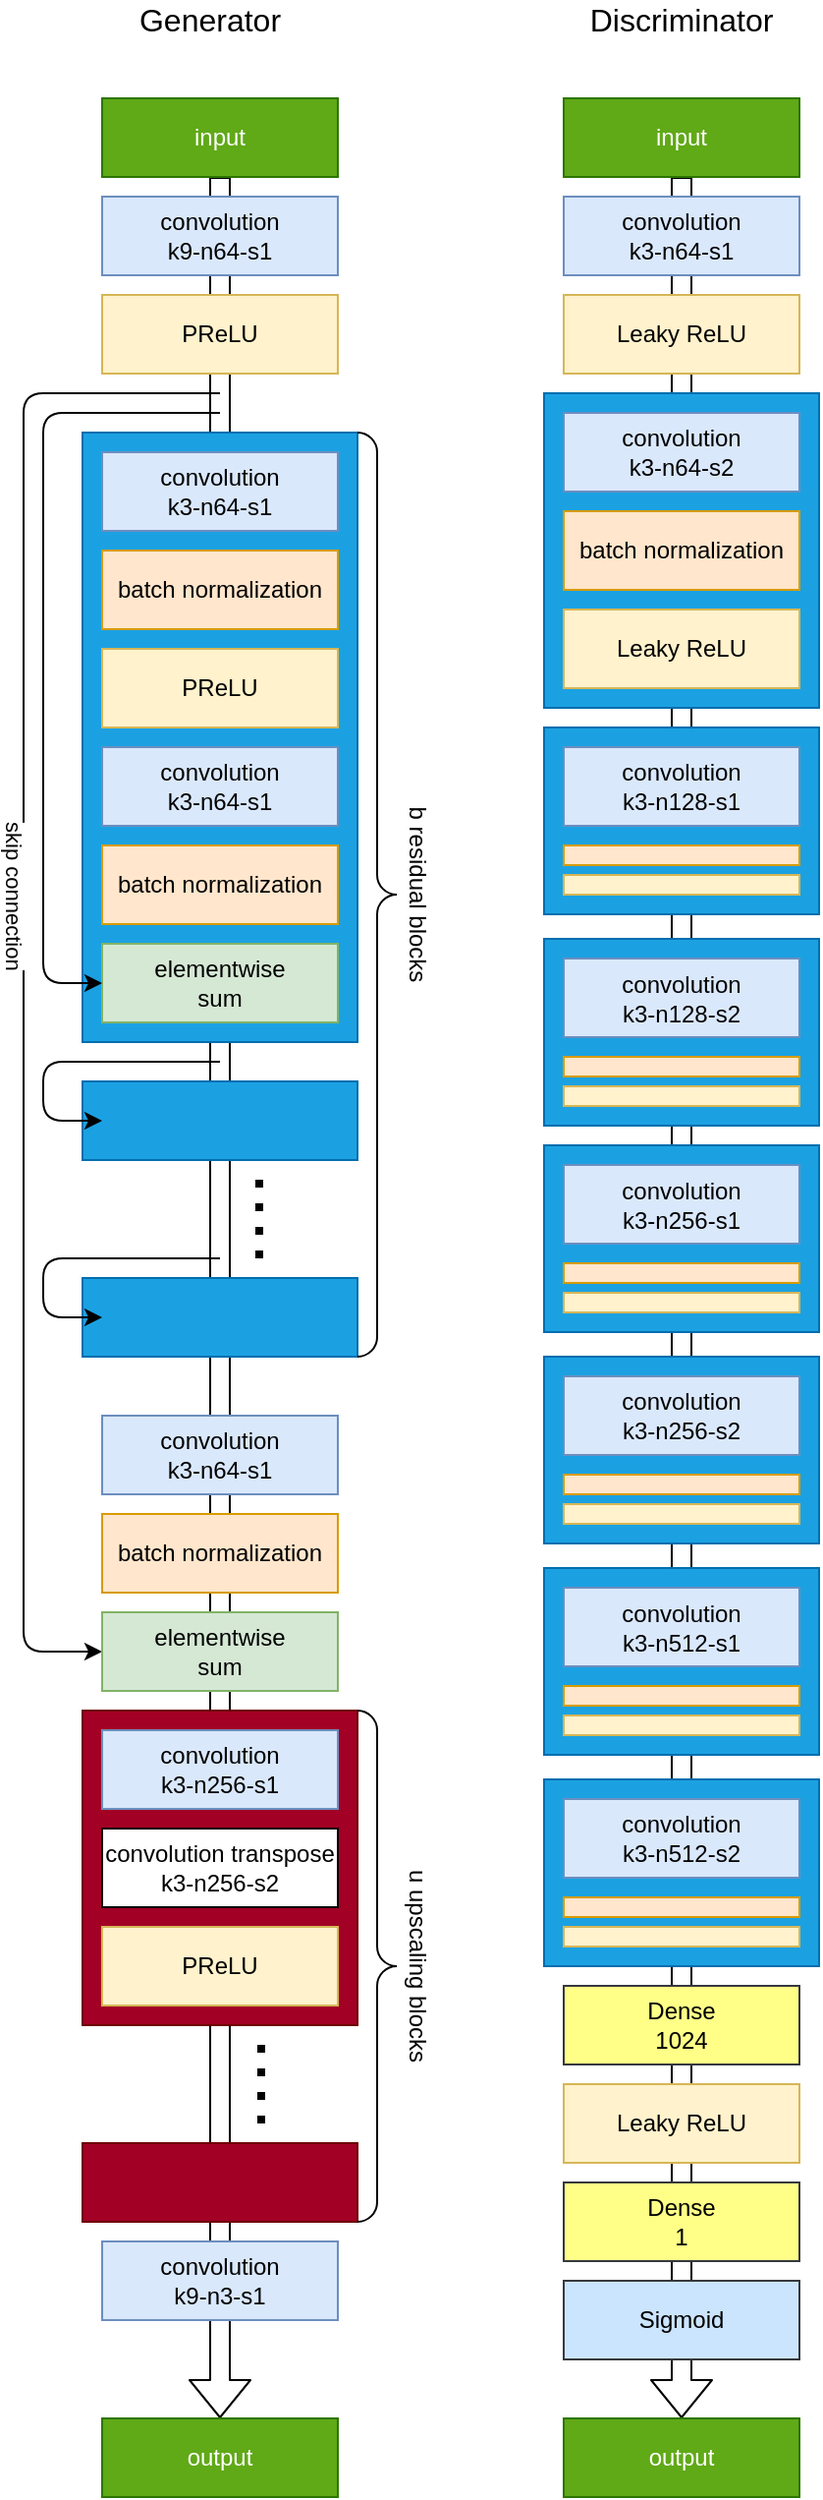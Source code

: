 <mxfile version="14.5.3" type="device"><diagram id="-Iqib51uG9QP72sKFgqx" name="Page-1"><mxGraphModel dx="2370" dy="2700" grid="1" gridSize="10" guides="1" tooltips="1" connect="1" arrows="1" fold="1" page="1" pageScale="1" pageWidth="850" pageHeight="1100" math="0" shadow="0"><root><mxCell id="0"/><mxCell id="1" parent="0"/><mxCell id="8jJx4_aa0Rn3KmVbkyIX-37" value="" style="group" vertex="1" connectable="0" parent="1"><mxGeometry x="310" y="-1030" width="140" height="1220" as="geometry"/></mxCell><mxCell id="yjHB7hO92kDccXHUYQ80-13" value="" style="shape=flexArrow;endArrow=classic;html=1;exitX=0.5;exitY=1;exitDx=0;exitDy=0;" parent="8jJx4_aa0Rn3KmVbkyIX-37" source="yjHB7hO92kDccXHUYQ80-3" edge="1"><mxGeometry x="-535" y="495" width="50" height="50" as="geometry"><mxPoint x="70" y="-10" as="sourcePoint"/><mxPoint x="70" y="1180" as="targetPoint"/></mxGeometry></mxCell><mxCell id="yjHB7hO92kDccXHUYQ80-12" value="" style="rounded=0;whiteSpace=wrap;html=1;fillColor=#1ba1e2;strokeColor=#006EAF;fontColor=#ffffff;rotation=90;" parent="8jJx4_aa0Rn3KmVbkyIX-37" vertex="1"><mxGeometry x="-10" y="160" width="160" height="140" as="geometry"/></mxCell><mxCell id="yjHB7hO92kDccXHUYQ80-3" value="input" style="rounded=0;whiteSpace=wrap;html=1;rotation=0;fillColor=#60a917;strokeColor=#2D7600;fontColor=#ffffff;" parent="8jJx4_aa0Rn3KmVbkyIX-37" vertex="1"><mxGeometry x="10" width="120" height="40" as="geometry"/></mxCell><mxCell id="yjHB7hO92kDccXHUYQ80-4" value="&lt;div&gt;convolution&lt;/div&gt;&lt;div&gt;k3-n64-s1&lt;br&gt;&lt;/div&gt;" style="rounded=0;whiteSpace=wrap;html=1;rotation=0;fillColor=#dae8fc;strokeColor=#6c8ebf;" parent="8jJx4_aa0Rn3KmVbkyIX-37" vertex="1"><mxGeometry x="10" y="50" width="120" height="40" as="geometry"/></mxCell><mxCell id="yjHB7hO92kDccXHUYQ80-5" value="Leaky ReLU" style="rounded=0;whiteSpace=wrap;html=1;rotation=0;fillColor=#fff2cc;strokeColor=#d6b656;" parent="8jJx4_aa0Rn3KmVbkyIX-37" vertex="1"><mxGeometry x="10" y="100" width="120" height="40" as="geometry"/></mxCell><mxCell id="yjHB7hO92kDccXHUYQ80-6" value="&lt;div&gt;convolution&lt;/div&gt;&lt;div&gt;k3-n64-s2&lt;/div&gt;" style="rounded=0;whiteSpace=wrap;html=1;rotation=0;fillColor=#dae8fc;strokeColor=#6c8ebf;" parent="8jJx4_aa0Rn3KmVbkyIX-37" vertex="1"><mxGeometry x="10" y="160" width="120" height="40" as="geometry"/></mxCell><mxCell id="yjHB7hO92kDccXHUYQ80-7" value="batch normalization" style="rounded=0;whiteSpace=wrap;html=1;rotation=0;fillColor=#ffe6cc;strokeColor=#d79b00;" parent="8jJx4_aa0Rn3KmVbkyIX-37" vertex="1"><mxGeometry x="10" y="210" width="120" height="40" as="geometry"/></mxCell><mxCell id="yjHB7hO92kDccXHUYQ80-34" value="output" style="rounded=0;whiteSpace=wrap;html=1;rotation=0;fillColor=#60a917;strokeColor=#2D7600;fontColor=#ffffff;" parent="8jJx4_aa0Rn3KmVbkyIX-37" vertex="1"><mxGeometry x="10" y="1180" width="120" height="40" as="geometry"/></mxCell><mxCell id="yjHB7hO92kDccXHUYQ80-42" value="Leaky ReLU" style="rounded=0;whiteSpace=wrap;html=1;rotation=0;fillColor=#fff2cc;strokeColor=#d6b656;" parent="8jJx4_aa0Rn3KmVbkyIX-37" vertex="1"><mxGeometry x="10" y="260" width="120" height="40" as="geometry"/></mxCell><mxCell id="yjHB7hO92kDccXHUYQ80-43" value="" style="rounded=0;whiteSpace=wrap;html=1;fillColor=#1ba1e2;strokeColor=#006EAF;fontColor=#ffffff;rotation=90;" parent="8jJx4_aa0Rn3KmVbkyIX-37" vertex="1"><mxGeometry x="22.5" y="297.5" width="95" height="140" as="geometry"/></mxCell><mxCell id="yjHB7hO92kDccXHUYQ80-44" value="&lt;div&gt;convolution&lt;/div&gt;&lt;div&gt;k3-n128-s1&lt;/div&gt;" style="rounded=0;whiteSpace=wrap;html=1;rotation=0;fillColor=#dae8fc;strokeColor=#6c8ebf;" parent="8jJx4_aa0Rn3KmVbkyIX-37" vertex="1"><mxGeometry x="10" y="330" width="120" height="40" as="geometry"/></mxCell><mxCell id="yjHB7hO92kDccXHUYQ80-45" value="" style="rounded=0;whiteSpace=wrap;html=1;rotation=0;fillColor=#ffe6cc;strokeColor=#d79b00;" parent="8jJx4_aa0Rn3KmVbkyIX-37" vertex="1"><mxGeometry x="10" y="380" width="120" height="10" as="geometry"/></mxCell><mxCell id="yjHB7hO92kDccXHUYQ80-46" value="" style="rounded=0;whiteSpace=wrap;html=1;rotation=0;fillColor=#fff2cc;strokeColor=#d6b656;" parent="8jJx4_aa0Rn3KmVbkyIX-37" vertex="1"><mxGeometry x="10" y="395" width="120" height="10" as="geometry"/></mxCell><mxCell id="yjHB7hO92kDccXHUYQ80-47" value="" style="rounded=0;whiteSpace=wrap;html=1;fillColor=#1ba1e2;strokeColor=#006EAF;fontColor=#ffffff;rotation=90;" parent="8jJx4_aa0Rn3KmVbkyIX-37" vertex="1"><mxGeometry x="22.5" y="405" width="95" height="140" as="geometry"/></mxCell><mxCell id="yjHB7hO92kDccXHUYQ80-48" value="&lt;div&gt;convolution&lt;/div&gt;&lt;div&gt;k3-n128-s2&lt;/div&gt;" style="rounded=0;whiteSpace=wrap;html=1;rotation=0;fillColor=#dae8fc;strokeColor=#6c8ebf;" parent="8jJx4_aa0Rn3KmVbkyIX-37" vertex="1"><mxGeometry x="10" y="437.5" width="120" height="40" as="geometry"/></mxCell><mxCell id="yjHB7hO92kDccXHUYQ80-49" value="" style="rounded=0;whiteSpace=wrap;html=1;rotation=0;fillColor=#ffe6cc;strokeColor=#d79b00;" parent="8jJx4_aa0Rn3KmVbkyIX-37" vertex="1"><mxGeometry x="10" y="487.5" width="120" height="10" as="geometry"/></mxCell><mxCell id="yjHB7hO92kDccXHUYQ80-50" value="" style="rounded=0;whiteSpace=wrap;html=1;rotation=0;fillColor=#fff2cc;strokeColor=#d6b656;" parent="8jJx4_aa0Rn3KmVbkyIX-37" vertex="1"><mxGeometry x="10" y="502.5" width="120" height="10" as="geometry"/></mxCell><mxCell id="yjHB7hO92kDccXHUYQ80-51" value="" style="rounded=0;whiteSpace=wrap;html=1;fillColor=#1ba1e2;strokeColor=#006EAF;fontColor=#ffffff;rotation=90;" parent="8jJx4_aa0Rn3KmVbkyIX-37" vertex="1"><mxGeometry x="22.5" y="510" width="95" height="140" as="geometry"/></mxCell><mxCell id="yjHB7hO92kDccXHUYQ80-52" value="&lt;div&gt;convolution&lt;/div&gt;&lt;div&gt;k3-n256-s1&lt;/div&gt;" style="rounded=0;whiteSpace=wrap;html=1;rotation=0;fillColor=#dae8fc;strokeColor=#6c8ebf;" parent="8jJx4_aa0Rn3KmVbkyIX-37" vertex="1"><mxGeometry x="10" y="542.5" width="120" height="40" as="geometry"/></mxCell><mxCell id="yjHB7hO92kDccXHUYQ80-53" value="" style="rounded=0;whiteSpace=wrap;html=1;rotation=0;fillColor=#ffe6cc;strokeColor=#d79b00;" parent="8jJx4_aa0Rn3KmVbkyIX-37" vertex="1"><mxGeometry x="10" y="592.5" width="120" height="10" as="geometry"/></mxCell><mxCell id="yjHB7hO92kDccXHUYQ80-54" value="" style="rounded=0;whiteSpace=wrap;html=1;rotation=0;fillColor=#fff2cc;strokeColor=#d6b656;" parent="8jJx4_aa0Rn3KmVbkyIX-37" vertex="1"><mxGeometry x="10" y="607.5" width="120" height="10" as="geometry"/></mxCell><mxCell id="yjHB7hO92kDccXHUYQ80-55" value="" style="rounded=0;whiteSpace=wrap;html=1;fillColor=#1ba1e2;strokeColor=#006EAF;fontColor=#ffffff;rotation=90;" parent="8jJx4_aa0Rn3KmVbkyIX-37" vertex="1"><mxGeometry x="22.5" y="617.5" width="95" height="140" as="geometry"/></mxCell><mxCell id="yjHB7hO92kDccXHUYQ80-56" value="&lt;div&gt;convolution&lt;/div&gt;&lt;div&gt;k3-n256-s2&lt;/div&gt;" style="rounded=0;whiteSpace=wrap;html=1;rotation=0;fillColor=#dae8fc;strokeColor=#6c8ebf;" parent="8jJx4_aa0Rn3KmVbkyIX-37" vertex="1"><mxGeometry x="10" y="650" width="120" height="40" as="geometry"/></mxCell><mxCell id="yjHB7hO92kDccXHUYQ80-57" value="" style="rounded=0;whiteSpace=wrap;html=1;rotation=0;fillColor=#ffe6cc;strokeColor=#d79b00;" parent="8jJx4_aa0Rn3KmVbkyIX-37" vertex="1"><mxGeometry x="10" y="700" width="120" height="10" as="geometry"/></mxCell><mxCell id="yjHB7hO92kDccXHUYQ80-58" value="" style="rounded=0;whiteSpace=wrap;html=1;rotation=0;fillColor=#fff2cc;strokeColor=#d6b656;" parent="8jJx4_aa0Rn3KmVbkyIX-37" vertex="1"><mxGeometry x="10" y="715" width="120" height="10" as="geometry"/></mxCell><mxCell id="yjHB7hO92kDccXHUYQ80-59" value="" style="rounded=0;whiteSpace=wrap;html=1;fillColor=#1ba1e2;strokeColor=#006EAF;fontColor=#ffffff;rotation=90;" parent="8jJx4_aa0Rn3KmVbkyIX-37" vertex="1"><mxGeometry x="22.5" y="725" width="95" height="140" as="geometry"/></mxCell><mxCell id="yjHB7hO92kDccXHUYQ80-60" value="&lt;div&gt;convolution&lt;/div&gt;&lt;div&gt;k3-n512-s1&lt;/div&gt;" style="rounded=0;whiteSpace=wrap;html=1;rotation=0;fillColor=#dae8fc;strokeColor=#6c8ebf;" parent="8jJx4_aa0Rn3KmVbkyIX-37" vertex="1"><mxGeometry x="10" y="757.5" width="120" height="40" as="geometry"/></mxCell><mxCell id="yjHB7hO92kDccXHUYQ80-61" value="" style="rounded=0;whiteSpace=wrap;html=1;rotation=0;fillColor=#ffe6cc;strokeColor=#d79b00;" parent="8jJx4_aa0Rn3KmVbkyIX-37" vertex="1"><mxGeometry x="10" y="807.5" width="120" height="10" as="geometry"/></mxCell><mxCell id="yjHB7hO92kDccXHUYQ80-62" value="" style="rounded=0;whiteSpace=wrap;html=1;rotation=0;fillColor=#fff2cc;strokeColor=#d6b656;" parent="8jJx4_aa0Rn3KmVbkyIX-37" vertex="1"><mxGeometry x="10" y="822.5" width="120" height="10" as="geometry"/></mxCell><mxCell id="yjHB7hO92kDccXHUYQ80-63" value="" style="rounded=0;whiteSpace=wrap;html=1;fillColor=#1ba1e2;strokeColor=#006EAF;fontColor=#ffffff;rotation=90;" parent="8jJx4_aa0Rn3KmVbkyIX-37" vertex="1"><mxGeometry x="22.5" y="832.5" width="95" height="140" as="geometry"/></mxCell><mxCell id="yjHB7hO92kDccXHUYQ80-64" value="&lt;div&gt;convolution&lt;/div&gt;&lt;div&gt;k3-n512-s2&lt;/div&gt;" style="rounded=0;whiteSpace=wrap;html=1;rotation=0;fillColor=#dae8fc;strokeColor=#6c8ebf;" parent="8jJx4_aa0Rn3KmVbkyIX-37" vertex="1"><mxGeometry x="10" y="865" width="120" height="40" as="geometry"/></mxCell><mxCell id="yjHB7hO92kDccXHUYQ80-65" value="" style="rounded=0;whiteSpace=wrap;html=1;rotation=0;fillColor=#ffe6cc;strokeColor=#d79b00;" parent="8jJx4_aa0Rn3KmVbkyIX-37" vertex="1"><mxGeometry x="10" y="915" width="120" height="10" as="geometry"/></mxCell><mxCell id="yjHB7hO92kDccXHUYQ80-66" value="" style="rounded=0;whiteSpace=wrap;html=1;rotation=0;fillColor=#fff2cc;strokeColor=#d6b656;" parent="8jJx4_aa0Rn3KmVbkyIX-37" vertex="1"><mxGeometry x="10" y="930" width="120" height="10" as="geometry"/></mxCell><mxCell id="yjHB7hO92kDccXHUYQ80-67" value="&lt;div&gt;Dense&lt;/div&gt;&lt;div&gt;1024&lt;br&gt;&lt;/div&gt;" style="rounded=0;whiteSpace=wrap;html=1;rotation=0;fillColor=#ffff88;strokeColor=#36393d;" parent="8jJx4_aa0Rn3KmVbkyIX-37" vertex="1"><mxGeometry x="10" y="960" width="120" height="40" as="geometry"/></mxCell><mxCell id="yjHB7hO92kDccXHUYQ80-69" value="Leaky ReLU" style="rounded=0;whiteSpace=wrap;html=1;rotation=0;fillColor=#fff2cc;strokeColor=#d6b656;" parent="8jJx4_aa0Rn3KmVbkyIX-37" vertex="1"><mxGeometry x="10" y="1010" width="120" height="40" as="geometry"/></mxCell><mxCell id="yjHB7hO92kDccXHUYQ80-70" value="&lt;div&gt;Dense&lt;/div&gt;&lt;div&gt;1&lt;br&gt;&lt;/div&gt;" style="rounded=0;whiteSpace=wrap;html=1;rotation=0;fillColor=#ffff88;strokeColor=#36393d;" parent="8jJx4_aa0Rn3KmVbkyIX-37" vertex="1"><mxGeometry x="10" y="1060" width="120" height="40" as="geometry"/></mxCell><mxCell id="yjHB7hO92kDccXHUYQ80-71" value="Sigmoid" style="rounded=0;whiteSpace=wrap;html=1;rotation=0;fillColor=#cce5ff;strokeColor=#36393d;" parent="8jJx4_aa0Rn3KmVbkyIX-37" vertex="1"><mxGeometry x="10" y="1110" width="120" height="40" as="geometry"/></mxCell><mxCell id="8jJx4_aa0Rn3KmVbkyIX-39" value="" style="group;rotation=90;" vertex="1" connectable="0" parent="1"><mxGeometry x="-460" y="-535" width="1220" height="210" as="geometry"/></mxCell><mxCell id="8jJx4_aa0Rn3KmVbkyIX-40" value="" style="shape=flexArrow;endArrow=classic;html=1;exitX=0.5;exitY=1;exitDx=0;exitDy=0;" edge="1" parent="8jJx4_aa0Rn3KmVbkyIX-39" source="8jJx4_aa0Rn3KmVbkyIX-43"><mxGeometry width="50" height="50" relative="1" as="geometry"><mxPoint x="605" y="-505" as="sourcePoint"/><mxPoint x="605" y="685" as="targetPoint"/></mxGeometry></mxCell><mxCell id="8jJx4_aa0Rn3KmVbkyIX-41" value="" style="rounded=0;whiteSpace=wrap;html=1;fillColor=#a20025;strokeColor=#6F0000;fontColor=#ffffff;rotation=90;" vertex="1" parent="8jJx4_aa0Rn3KmVbkyIX-39"><mxGeometry x="525" y="335" width="160" height="140" as="geometry"/></mxCell><mxCell id="8jJx4_aa0Rn3KmVbkyIX-42" value="" style="rounded=0;whiteSpace=wrap;html=1;fillColor=#1ba1e2;strokeColor=#006EAF;fontColor=#ffffff;rotation=90;" vertex="1" parent="8jJx4_aa0Rn3KmVbkyIX-39"><mxGeometry x="450" y="-240" width="310" height="140" as="geometry"/></mxCell><mxCell id="8jJx4_aa0Rn3KmVbkyIX-43" value="input" style="rounded=0;whiteSpace=wrap;html=1;rotation=0;fillColor=#60a917;strokeColor=#2D7600;fontColor=#ffffff;" vertex="1" parent="8jJx4_aa0Rn3KmVbkyIX-39"><mxGeometry x="545" y="-495" width="120" height="40" as="geometry"/></mxCell><mxCell id="8jJx4_aa0Rn3KmVbkyIX-44" value="&lt;div&gt;convolution&lt;/div&gt;&lt;div&gt;k9-n64-s1&lt;br&gt;&lt;/div&gt;" style="rounded=0;whiteSpace=wrap;html=1;rotation=0;fillColor=#dae8fc;strokeColor=#6c8ebf;" vertex="1" parent="8jJx4_aa0Rn3KmVbkyIX-39"><mxGeometry x="545" y="-445" width="120" height="40" as="geometry"/></mxCell><mxCell id="8jJx4_aa0Rn3KmVbkyIX-45" value="PReLU" style="rounded=0;whiteSpace=wrap;html=1;rotation=0;fillColor=#fff2cc;strokeColor=#d6b656;" vertex="1" parent="8jJx4_aa0Rn3KmVbkyIX-39"><mxGeometry x="545" y="-395" width="120" height="40" as="geometry"/></mxCell><mxCell id="8jJx4_aa0Rn3KmVbkyIX-46" value="&lt;div&gt;convolution&lt;/div&gt;&lt;div&gt;k3-n64-s1&lt;br&gt;&lt;/div&gt;" style="rounded=0;whiteSpace=wrap;html=1;rotation=0;fillColor=#dae8fc;strokeColor=#6c8ebf;" vertex="1" parent="8jJx4_aa0Rn3KmVbkyIX-39"><mxGeometry x="545" y="-315" width="120" height="40" as="geometry"/></mxCell><mxCell id="8jJx4_aa0Rn3KmVbkyIX-47" value="batch normalization" style="rounded=0;whiteSpace=wrap;html=1;rotation=0;fillColor=#ffe6cc;strokeColor=#d79b00;" vertex="1" parent="8jJx4_aa0Rn3KmVbkyIX-39"><mxGeometry x="545" y="-265" width="120" height="40" as="geometry"/></mxCell><mxCell id="8jJx4_aa0Rn3KmVbkyIX-48" value="PReLU" style="rounded=0;whiteSpace=wrap;html=1;rotation=0;fillColor=#fff2cc;strokeColor=#d6b656;" vertex="1" parent="8jJx4_aa0Rn3KmVbkyIX-39"><mxGeometry x="545" y="-215" width="120" height="40" as="geometry"/></mxCell><mxCell id="8jJx4_aa0Rn3KmVbkyIX-49" value="&lt;div&gt;convolution&lt;/div&gt;&lt;div&gt;k3-n64-s1&lt;br&gt;&lt;/div&gt;" style="rounded=0;whiteSpace=wrap;html=1;rotation=0;fillColor=#dae8fc;strokeColor=#6c8ebf;" vertex="1" parent="8jJx4_aa0Rn3KmVbkyIX-39"><mxGeometry x="545" y="-165" width="120" height="40" as="geometry"/></mxCell><mxCell id="8jJx4_aa0Rn3KmVbkyIX-50" value="batch normalization" style="rounded=0;whiteSpace=wrap;html=1;rotation=0;fillColor=#ffe6cc;strokeColor=#d79b00;" vertex="1" parent="8jJx4_aa0Rn3KmVbkyIX-39"><mxGeometry x="545" y="-115" width="120" height="40" as="geometry"/></mxCell><mxCell id="8jJx4_aa0Rn3KmVbkyIX-51" value="&lt;div&gt;elementwise&lt;/div&gt;&lt;div&gt;sum&lt;br&gt;&lt;/div&gt;" style="rounded=0;whiteSpace=wrap;html=1;rotation=0;fillColor=#d5e8d4;strokeColor=#82b366;" vertex="1" parent="8jJx4_aa0Rn3KmVbkyIX-39"><mxGeometry x="545" y="-65" width="120" height="40" as="geometry"/></mxCell><mxCell id="8jJx4_aa0Rn3KmVbkyIX-52" value="" style="endArrow=classic;html=1;entryX=0;entryY=0.5;entryDx=0;entryDy=0;" edge="1" parent="8jJx4_aa0Rn3KmVbkyIX-39" target="8jJx4_aa0Rn3KmVbkyIX-51"><mxGeometry width="50" height="50" relative="1" as="geometry"><mxPoint x="605" y="-335" as="sourcePoint"/><mxPoint x="485" y="-325" as="targetPoint"/><Array as="points"><mxPoint x="515" y="-335"/><mxPoint x="515" y="-45"/></Array></mxGeometry></mxCell><mxCell id="8jJx4_aa0Rn3KmVbkyIX-53" value="" style="rounded=0;whiteSpace=wrap;html=1;fillColor=#1ba1e2;strokeColor=#006EAF;fontColor=#ffffff;rotation=90;" vertex="1" parent="8jJx4_aa0Rn3KmVbkyIX-39"><mxGeometry x="585" y="-45" width="40" height="140" as="geometry"/></mxCell><mxCell id="8jJx4_aa0Rn3KmVbkyIX-54" value="" style="endArrow=classic;html=1;entryX=0;entryY=0.5;entryDx=0;entryDy=0;" edge="1" parent="8jJx4_aa0Rn3KmVbkyIX-39"><mxGeometry width="50" height="50" relative="1" as="geometry"><mxPoint x="605" y="-5" as="sourcePoint"/><mxPoint x="545" y="25" as="targetPoint"/><Array as="points"><mxPoint x="515" y="-5"/><mxPoint x="515" y="25"/></Array></mxGeometry></mxCell><mxCell id="8jJx4_aa0Rn3KmVbkyIX-55" value="" style="rounded=0;whiteSpace=wrap;html=1;fillColor=#1ba1e2;strokeColor=#006EAF;fontColor=#ffffff;rotation=90;" vertex="1" parent="8jJx4_aa0Rn3KmVbkyIX-39"><mxGeometry x="585" y="55" width="40" height="140" as="geometry"/></mxCell><mxCell id="8jJx4_aa0Rn3KmVbkyIX-56" value="" style="endArrow=classic;html=1;entryX=0;entryY=0.5;entryDx=0;entryDy=0;" edge="1" parent="8jJx4_aa0Rn3KmVbkyIX-39"><mxGeometry width="50" height="50" relative="1" as="geometry"><mxPoint x="605" y="95" as="sourcePoint"/><mxPoint x="545" y="125" as="targetPoint"/><Array as="points"><mxPoint x="515" y="95"/><mxPoint x="515" y="125"/></Array></mxGeometry></mxCell><mxCell id="8jJx4_aa0Rn3KmVbkyIX-57" value="" style="endArrow=none;dashed=1;html=1;strokeWidth=4;dashPattern=1 2;" edge="1" parent="8jJx4_aa0Rn3KmVbkyIX-39"><mxGeometry width="50" height="50" relative="1" as="geometry"><mxPoint x="625" y="55" as="sourcePoint"/><mxPoint x="625" y="95" as="targetPoint"/></mxGeometry></mxCell><mxCell id="8jJx4_aa0Rn3KmVbkyIX-58" value="" style="endArrow=classic;html=1;entryX=0;entryY=0.5;entryDx=0;entryDy=0;" edge="1" parent="8jJx4_aa0Rn3KmVbkyIX-39" target="8jJx4_aa0Rn3KmVbkyIX-62"><mxGeometry width="50" height="50" relative="1" as="geometry"><mxPoint x="605" y="-345" as="sourcePoint"/><mxPoint x="605" y="158" as="targetPoint"/><Array as="points"><mxPoint x="505" y="-345"/><mxPoint x="505" y="295"/></Array></mxGeometry></mxCell><mxCell id="8jJx4_aa0Rn3KmVbkyIX-59" value="skip connection" style="edgeLabel;html=1;align=center;verticalAlign=middle;resizable=0;points=[];rotation=90;" vertex="1" connectable="0" parent="8jJx4_aa0Rn3KmVbkyIX-58"><mxGeometry x="-0.132" y="-1" relative="1" as="geometry"><mxPoint x="-4" y="16.43" as="offset"/></mxGeometry></mxCell><mxCell id="8jJx4_aa0Rn3KmVbkyIX-60" value="&lt;div&gt;convolution&lt;/div&gt;&lt;div&gt;k3-n64-s1&lt;br&gt;&lt;/div&gt;" style="rounded=0;whiteSpace=wrap;html=1;rotation=0;fillColor=#dae8fc;strokeColor=#6c8ebf;" vertex="1" parent="8jJx4_aa0Rn3KmVbkyIX-39"><mxGeometry x="545" y="175" width="120" height="40" as="geometry"/></mxCell><mxCell id="8jJx4_aa0Rn3KmVbkyIX-61" value="batch normalization" style="rounded=0;whiteSpace=wrap;html=1;rotation=0;fillColor=#ffe6cc;strokeColor=#d79b00;" vertex="1" parent="8jJx4_aa0Rn3KmVbkyIX-39"><mxGeometry x="545" y="225" width="120" height="40" as="geometry"/></mxCell><mxCell id="8jJx4_aa0Rn3KmVbkyIX-62" value="&lt;div&gt;elementwise&lt;/div&gt;&lt;div&gt;sum&lt;br&gt;&lt;/div&gt;" style="rounded=0;whiteSpace=wrap;html=1;rotation=0;fillColor=#d5e8d4;strokeColor=#82b366;" vertex="1" parent="8jJx4_aa0Rn3KmVbkyIX-39"><mxGeometry x="545" y="275" width="120" height="40" as="geometry"/></mxCell><mxCell id="8jJx4_aa0Rn3KmVbkyIX-63" value="&lt;div&gt;convolution&lt;/div&gt;&lt;div&gt;k3-n256-s1&lt;br&gt;&lt;/div&gt;" style="rounded=0;whiteSpace=wrap;html=1;rotation=0;fillColor=#dae8fc;strokeColor=#6c8ebf;" vertex="1" parent="8jJx4_aa0Rn3KmVbkyIX-39"><mxGeometry x="545" y="335" width="120" height="40" as="geometry"/></mxCell><mxCell id="8jJx4_aa0Rn3KmVbkyIX-64" value="&lt;div&gt;convolution transpose&lt;br&gt;&lt;/div&gt;&lt;div&gt;k3-n256-s2&lt;br&gt;&lt;/div&gt;" style="rounded=0;whiteSpace=wrap;html=1;rotation=0;" vertex="1" parent="8jJx4_aa0Rn3KmVbkyIX-39"><mxGeometry x="545" y="385" width="120" height="40" as="geometry"/></mxCell><mxCell id="8jJx4_aa0Rn3KmVbkyIX-65" value="PReLU" style="rounded=0;whiteSpace=wrap;html=1;rotation=0;fillColor=#fff2cc;strokeColor=#d6b656;" vertex="1" parent="8jJx4_aa0Rn3KmVbkyIX-39"><mxGeometry x="545" y="435" width="120" height="40" as="geometry"/></mxCell><mxCell id="8jJx4_aa0Rn3KmVbkyIX-66" value="" style="rounded=0;whiteSpace=wrap;html=1;fillColor=#a20025;strokeColor=#6F0000;fontColor=#ffffff;rotation=90;" vertex="1" parent="8jJx4_aa0Rn3KmVbkyIX-39"><mxGeometry x="585" y="495" width="40" height="140" as="geometry"/></mxCell><mxCell id="8jJx4_aa0Rn3KmVbkyIX-67" value="" style="endArrow=none;dashed=1;html=1;strokeWidth=4;dashPattern=1 2;" edge="1" parent="8jJx4_aa0Rn3KmVbkyIX-39"><mxGeometry width="50" height="50" relative="1" as="geometry"><mxPoint x="626" y="495" as="sourcePoint"/><mxPoint x="626" y="535" as="targetPoint"/></mxGeometry></mxCell><mxCell id="8jJx4_aa0Rn3KmVbkyIX-68" value="&lt;div&gt;convolution&lt;/div&gt;&lt;div&gt;k9-n3-s1&lt;br&gt;&lt;/div&gt;" style="rounded=0;whiteSpace=wrap;html=1;rotation=0;fillColor=#dae8fc;strokeColor=#6c8ebf;" vertex="1" parent="8jJx4_aa0Rn3KmVbkyIX-39"><mxGeometry x="545" y="595" width="120" height="40" as="geometry"/></mxCell><mxCell id="8jJx4_aa0Rn3KmVbkyIX-69" value="output" style="rounded=0;whiteSpace=wrap;html=1;rotation=0;fillColor=#60a917;strokeColor=#2D7600;fontColor=#ffffff;" vertex="1" parent="8jJx4_aa0Rn3KmVbkyIX-39"><mxGeometry x="545" y="685" width="120" height="40" as="geometry"/></mxCell><mxCell id="8jJx4_aa0Rn3KmVbkyIX-70" value="" style="verticalLabelPosition=bottom;shadow=0;dashed=0;align=center;html=1;verticalAlign=top;strokeWidth=1;shape=mxgraph.mockup.markup.curlyBrace;rotation=90;" vertex="1" parent="8jJx4_aa0Rn3KmVbkyIX-39"><mxGeometry x="450" y="-100" width="470" height="20" as="geometry"/></mxCell><mxCell id="8jJx4_aa0Rn3KmVbkyIX-71" value="" style="verticalLabelPosition=bottom;shadow=0;dashed=0;align=center;html=1;verticalAlign=top;strokeWidth=1;shape=mxgraph.mockup.markup.curlyBrace;rotation=90;" vertex="1" parent="8jJx4_aa0Rn3KmVbkyIX-39"><mxGeometry x="555" y="445" width="260" height="20" as="geometry"/></mxCell><mxCell id="8jJx4_aa0Rn3KmVbkyIX-72" value="b residual blocks" style="text;html=1;strokeColor=none;fillColor=none;align=center;verticalAlign=middle;whiteSpace=wrap;rounded=0;rotation=90;" vertex="1" parent="8jJx4_aa0Rn3KmVbkyIX-39"><mxGeometry x="643" y="-100" width="125" height="20" as="geometry"/></mxCell><mxCell id="8jJx4_aa0Rn3KmVbkyIX-73" value="u upscaling blocks" style="text;html=1;strokeColor=none;fillColor=none;align=center;verticalAlign=middle;whiteSpace=wrap;rounded=0;rotation=90;" vertex="1" parent="8jJx4_aa0Rn3KmVbkyIX-39"><mxGeometry x="643" y="445" width="125" height="20" as="geometry"/></mxCell><mxCell id="8jJx4_aa0Rn3KmVbkyIX-74" value="&lt;div style=&quot;font-size: 16px;&quot;&gt;Generator&lt;/div&gt;" style="text;html=1;strokeColor=none;fillColor=none;align=center;verticalAlign=middle;whiteSpace=wrap;rounded=0;fontSize=16;" vertex="1" parent="1"><mxGeometry x="120" y="-1080" width="40" height="20" as="geometry"/></mxCell><mxCell id="8jJx4_aa0Rn3KmVbkyIX-75" value="Discriminator" style="text;html=1;strokeColor=none;fillColor=none;align=center;verticalAlign=middle;whiteSpace=wrap;rounded=0;fontSize=16;" vertex="1" parent="1"><mxGeometry x="360" y="-1080" width="40" height="20" as="geometry"/></mxCell></root></mxGraphModel></diagram></mxfile>